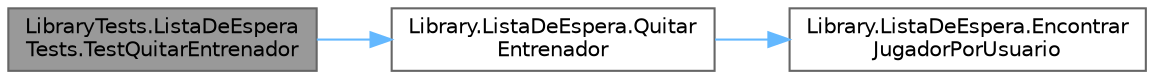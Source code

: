 digraph "LibraryTests.ListaDeEsperaTests.TestQuitarEntrenador"
{
 // INTERACTIVE_SVG=YES
 // LATEX_PDF_SIZE
  bgcolor="transparent";
  edge [fontname=Helvetica,fontsize=10,labelfontname=Helvetica,labelfontsize=10];
  node [fontname=Helvetica,fontsize=10,shape=box,height=0.2,width=0.4];
  rankdir="LR";
  Node1 [id="Node000001",label="LibraryTests.ListaDeEspera\lTests.TestQuitarEntrenador",height=0.2,width=0.4,color="gray40", fillcolor="grey60", style="filled", fontcolor="black",tooltip="Este test comprueba que se quite correctamente un entrenador de la lista de espera."];
  Node1 -> Node2 [id="edge1_Node000001_Node000002",color="steelblue1",style="solid",tooltip=" "];
  Node2 [id="Node000002",label="Library.ListaDeEspera.Quitar\lEntrenador",height=0.2,width=0.4,color="grey40", fillcolor="white", style="filled",URL="$classLibrary_1_1ListaDeEspera.html#a5137f48eb688c6e62b4e53831ccf04a2",tooltip="Remueve un jugador de la lista de espera."];
  Node2 -> Node3 [id="edge2_Node000002_Node000003",color="steelblue1",style="solid",tooltip=" "];
  Node3 [id="Node000003",label="Library.ListaDeEspera.Encontrar\lJugadorPorUsuario",height=0.2,width=0.4,color="grey40", fillcolor="white", style="filled",URL="$classLibrary_1_1ListaDeEspera.html#afeaee667350ab100d44edd22a60ad515",tooltip="Busca un jugador por el nombre de usuario de Discord en el servidor del bot."];
}
